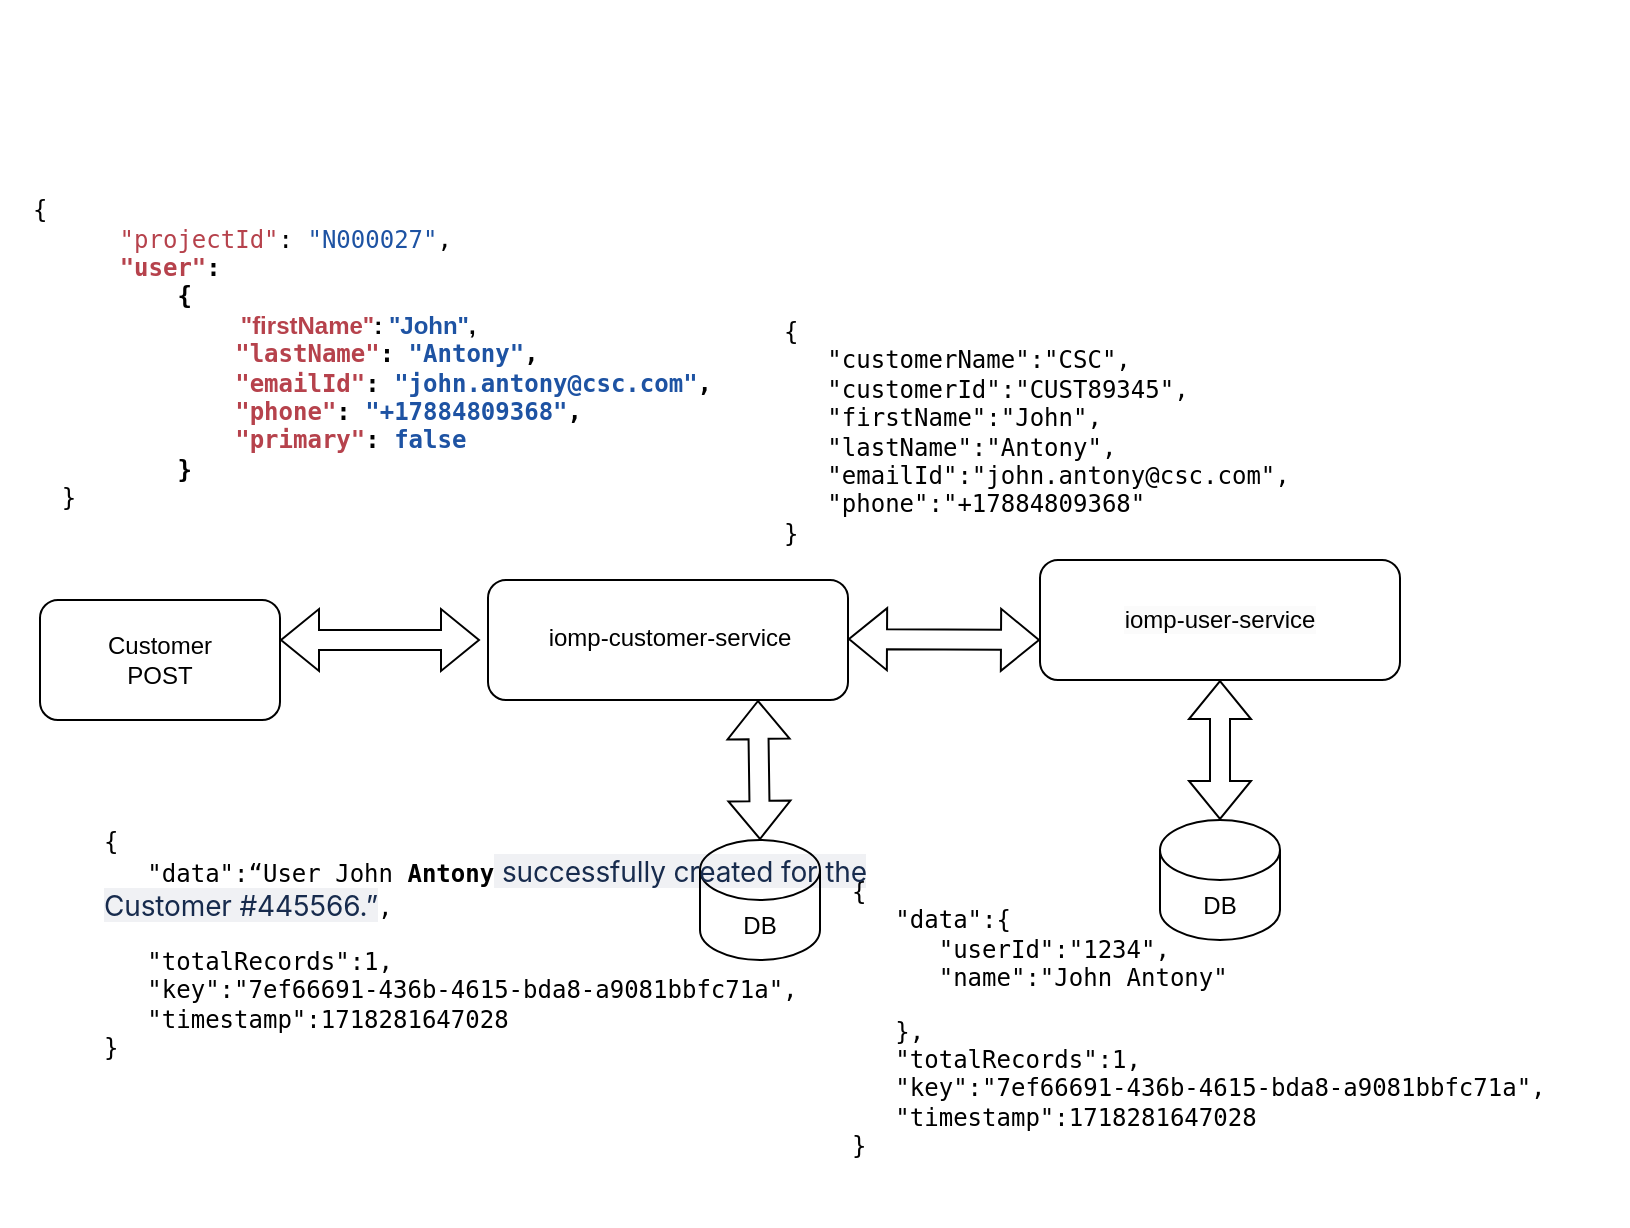 <mxfile version="24.6.4" type="github">
  <diagram name="Page-1" id="sAIJxbv4L5F3AIIXY-za">
    <mxGraphModel dx="1026" dy="573" grid="1" gridSize="10" guides="1" tooltips="1" connect="1" arrows="1" fold="1" page="1" pageScale="1" pageWidth="827" pageHeight="1169" math="0" shadow="0">
      <root>
        <mxCell id="0" />
        <mxCell id="1" parent="0" />
        <mxCell id="TNWHBnVi9d8Bc9AvcD78-1" value="&lt;div&gt;Customer&lt;/div&gt;&lt;div&gt;POST&lt;/div&gt;" style="rounded=1;whiteSpace=wrap;html=1;" vertex="1" parent="1">
          <mxGeometry x="100" y="300" width="120" height="60" as="geometry" />
        </mxCell>
        <mxCell id="TNWHBnVi9d8Bc9AvcD78-2" value="" style="rounded=1;whiteSpace=wrap;html=1;" vertex="1" parent="1">
          <mxGeometry x="324" y="290" width="180" height="60" as="geometry" />
        </mxCell>
        <mxCell id="TNWHBnVi9d8Bc9AvcD78-3" value="iomp-customer-service" style="text;html=1;align=center;verticalAlign=middle;whiteSpace=wrap;rounded=0;" vertex="1" parent="1">
          <mxGeometry x="350" y="307.5" width="130" height="22.5" as="geometry" />
        </mxCell>
        <mxCell id="TNWHBnVi9d8Bc9AvcD78-4" value="" style="shape=flexArrow;endArrow=classic;startArrow=classic;html=1;rounded=0;" edge="1" parent="1">
          <mxGeometry width="100" height="100" relative="1" as="geometry">
            <mxPoint x="220" y="320" as="sourcePoint" />
            <mxPoint x="320" y="320" as="targetPoint" />
          </mxGeometry>
        </mxCell>
        <mxCell id="TNWHBnVi9d8Bc9AvcD78-5" value="" style="shape=flexArrow;endArrow=classic;startArrow=classic;html=1;rounded=0;" edge="1" parent="1">
          <mxGeometry width="100" height="100" relative="1" as="geometry">
            <mxPoint x="504" y="319.5" as="sourcePoint" />
            <mxPoint x="600" y="320" as="targetPoint" />
          </mxGeometry>
        </mxCell>
        <mxCell id="TNWHBnVi9d8Bc9AvcD78-6" value="DB" style="shape=cylinder3;whiteSpace=wrap;html=1;boundedLbl=1;backgroundOutline=1;size=15;" vertex="1" parent="1">
          <mxGeometry x="430" y="420" width="60" height="60" as="geometry" />
        </mxCell>
        <mxCell id="TNWHBnVi9d8Bc9AvcD78-7" value="&lt;pre style=&quot;margin-top: 0px;&quot;&gt;&lt;pre&gt;&lt;pre&gt;&lt;pre&gt;&lt;span dir=&quot;ltr&quot; class=&quot;ui-provider a b c d e f g h i j k l m n o p q r s t u v w x y z ab ac ae af ag ah ai aj ak&quot;&gt;&lt;pre&gt;&lt;br&gt;&lt;/pre&gt;&lt;pre&gt;&lt;br&gt;&lt;/pre&gt;&lt;pre&gt;  &lt;/pre&gt;&lt;pre&gt;  {&lt;br&gt;&amp;nbsp;&amp;nbsp;&amp;nbsp;&amp;nbsp;&amp;nbsp;&amp;nbsp;&amp;nbsp; &lt;span style=&quot;color: rgb(182, 66, 76);&quot;&gt;&quot;projectId&quot;&lt;/span&gt;: &lt;span style=&quot;color: rgb(30, 83, 163);&quot;&gt;&quot;N000027&quot;&lt;/span&gt;,&lt;br&gt;&amp;nbsp;&amp;nbsp;&amp;nbsp;&amp;nbsp;&amp;nbsp;&amp;nbsp;&amp;nbsp;&lt;b&gt; &lt;span style=&quot;color: rgb(182, 66, 76);&quot;&gt;&quot;user&quot;&lt;/span&gt;: &lt;br&gt;&lt;/b&gt;&lt;b&gt;&amp;nbsp;&amp;nbsp;&amp;nbsp;&amp;nbsp;&amp;nbsp;&amp;nbsp;&amp;nbsp;&amp;nbsp;&amp;nbsp;&amp;nbsp;&amp;nbsp; {&lt;br&gt;&lt;/b&gt;&lt;b style=&quot;background-color: initial;&quot;&gt;&amp;nbsp;        &lt;/b&gt;&lt;b style=&quot;background-color: initial; font-family: Helvetica; white-space: normal;&quot;&gt; &amp;nbsp; &amp;nbsp; &amp;nbsp; &amp;nbsp; &amp;nbsp; &amp;nbsp; &amp;nbsp; &amp;nbsp;&lt;span style=&quot;color: rgb(182, 66, 76);&quot;&gt;&quot;firstName&quot;&lt;/span&gt;: &lt;span style=&quot;color: rgb(30, 83, 163);&quot;&gt;&quot;John&quot;&lt;/span&gt;,&lt;br&gt;&lt;/b&gt;&lt;b&gt;&amp;nbsp;&amp;nbsp;&amp;nbsp;&amp;nbsp;&amp;nbsp;&amp;nbsp;&amp;nbsp;&amp;nbsp;&amp;nbsp;&amp;nbsp;&amp;nbsp;&amp;nbsp;&amp;nbsp;&amp;nbsp;&amp;nbsp; &lt;span style=&quot;color: rgb(182, 66, 76);&quot;&gt;&quot;lastName&quot;&lt;/span&gt;: &lt;span style=&quot;color: rgb(30, 83, 163);&quot;&gt;&quot;Antony&quot;&lt;/span&gt;,&lt;br&gt;&lt;/b&gt;&lt;b&gt;&amp;nbsp;&amp;nbsp;&amp;nbsp;&amp;nbsp;&amp;nbsp;&amp;nbsp;&amp;nbsp;&amp;nbsp;&amp;nbsp;&amp;nbsp;&amp;nbsp;&amp;nbsp;&amp;nbsp;&amp;nbsp;&amp;nbsp; &lt;span style=&quot;color: rgb(182, 66, 76);&quot;&gt;&quot;emailId&quot;&lt;/span&gt;: &lt;span style=&quot;color: rgb(30, 83, 163);&quot;&gt;&quot;john.antony@csc.com&quot;&lt;/span&gt;,&lt;br&gt;&lt;/b&gt;&lt;b&gt;&amp;nbsp;&amp;nbsp;&amp;nbsp;&amp;nbsp;&amp;nbsp;&amp;nbsp;&amp;nbsp;&amp;nbsp;&amp;nbsp;&amp;nbsp;&amp;nbsp;&amp;nbsp;&amp;nbsp;&amp;nbsp;&amp;nbsp; &lt;span style=&quot;color: rgb(182, 66, 76);&quot;&gt;&quot;phone&quot;&lt;/span&gt;: &lt;span style=&quot;color: rgb(30, 83, 163);&quot;&gt;&quot;+17884809368&quot;&lt;/span&gt;,&lt;br&gt;&lt;/b&gt;&lt;b&gt;&amp;nbsp;&amp;nbsp;&amp;nbsp;&amp;nbsp;&amp;nbsp;&amp;nbsp;&amp;nbsp;&amp;nbsp;&amp;nbsp;&amp;nbsp;&amp;nbsp;&amp;nbsp;&amp;nbsp;&amp;nbsp;&amp;nbsp; &lt;span style=&quot;color: rgb(182, 66, 76);&quot;&gt;&quot;primary&quot;&lt;/span&gt;: &lt;span style=&quot;color: rgb(30, 83, 163);&quot;&gt;false&lt;br&gt;&lt;/span&gt;&lt;/b&gt;&lt;b&gt;&amp;nbsp;&amp;nbsp;&amp;nbsp;&amp;nbsp;&amp;nbsp;&amp;nbsp;&amp;nbsp;&amp;nbsp;&amp;nbsp;&amp;nbsp;&amp;nbsp; }&lt;/b&gt;&lt;br&gt;&amp;nbsp;&amp;nbsp;&amp;nbsp; }&lt;/pre&gt;&lt;/span&gt;&lt;/pre&gt;&lt;/pre&gt;&lt;/pre&gt;&lt;/pre&gt;" style="text;html=1;whiteSpace=wrap;overflow=hidden;rounded=0;align=left;" vertex="1" parent="1">
          <mxGeometry x="80" width="360" height="290" as="geometry" />
        </mxCell>
        <mxCell id="TNWHBnVi9d8Bc9AvcD78-8" value="&lt;span style=&quot;color: rgb(0, 0, 0); font-family: Helvetica; font-size: 12px; font-style: normal; font-variant-ligatures: normal; font-variant-caps: normal; font-weight: 400; letter-spacing: normal; orphans: 2; text-align: center; text-indent: 0px; text-transform: none; widows: 2; word-spacing: 0px; -webkit-text-stroke-width: 0px; white-space: normal; background-color: rgb(251, 251, 251); text-decoration-thickness: initial; text-decoration-style: initial; text-decoration-color: initial; display: inline !important; float: none;&quot;&gt;iomp-user-service&lt;/span&gt;" style="rounded=1;whiteSpace=wrap;html=1;" vertex="1" parent="1">
          <mxGeometry x="600" y="280" width="180" height="60" as="geometry" />
        </mxCell>
        <mxCell id="TNWHBnVi9d8Bc9AvcD78-9" value="DB" style="shape=cylinder3;whiteSpace=wrap;html=1;boundedLbl=1;backgroundOutline=1;size=15;" vertex="1" parent="1">
          <mxGeometry x="660" y="410" width="60" height="60" as="geometry" />
        </mxCell>
        <mxCell id="TNWHBnVi9d8Bc9AvcD78-10" value="" style="shape=flexArrow;endArrow=classic;startArrow=classic;html=1;rounded=0;entryX=0.75;entryY=1;entryDx=0;entryDy=0;exitX=0.5;exitY=0;exitDx=0;exitDy=0;exitPerimeter=0;" edge="1" parent="1" source="TNWHBnVi9d8Bc9AvcD78-6" target="TNWHBnVi9d8Bc9AvcD78-2">
          <mxGeometry width="100" height="100" relative="1" as="geometry">
            <mxPoint x="450" y="390" as="sourcePoint" />
            <mxPoint x="550" y="290" as="targetPoint" />
          </mxGeometry>
        </mxCell>
        <mxCell id="TNWHBnVi9d8Bc9AvcD78-11" value="" style="shape=flexArrow;endArrow=classic;startArrow=classic;html=1;rounded=0;exitX=0.5;exitY=0;exitDx=0;exitDy=0;exitPerimeter=0;entryX=0.5;entryY=1;entryDx=0;entryDy=0;" edge="1" parent="1" source="TNWHBnVi9d8Bc9AvcD78-9" target="TNWHBnVi9d8Bc9AvcD78-8">
          <mxGeometry width="100" height="100" relative="1" as="geometry">
            <mxPoint x="470" y="430" as="sourcePoint" />
            <mxPoint x="550" y="370" as="targetPoint" />
          </mxGeometry>
        </mxCell>
        <mxCell id="TNWHBnVi9d8Bc9AvcD78-12" value="&lt;pre style=&quot;margin-top: 0px;&quot;&gt;&lt;pre&gt;&lt;pre&gt;&lt;pre&gt;&lt;span dir=&quot;ltr&quot; class=&quot;ui-provider a b c d e f g h i j k l m n o p q r s t u v w x y z ab ac ae af ag ah ai aj ak&quot;&gt;&lt;blockquote&gt;{&lt;br&gt;   &quot;customerName&quot;:&quot;CSC&quot;,&lt;br&gt;   &quot;customerId&quot;:&quot;CUST89345&quot;,&lt;br&gt;   &quot;firstName&quot;:&quot;John&quot;,&lt;br&gt;   &quot;lastName&quot;:&quot;Antony&quot;,&lt;br&gt;   &quot;emailId&quot;:&quot;john.antony@csc.com&quot;,&lt;br&gt;   &quot;phone&quot;:&quot;+17884809368&quot;&lt;br&gt;}&lt;br&gt;&lt;/blockquote&gt;&lt;/span&gt;&lt;/pre&gt;&lt;/pre&gt;&lt;/pre&gt;&lt;/pre&gt;" style="text;html=1;whiteSpace=wrap;overflow=hidden;rounded=0;align=left;" vertex="1" parent="1">
          <mxGeometry x="430" y="140" width="420" height="180" as="geometry" />
        </mxCell>
        <mxCell id="TNWHBnVi9d8Bc9AvcD78-13" value="&lt;pre style=&quot;margin-top: 0px;&quot;&gt;&lt;pre&gt;&lt;pre&gt;&lt;pre&gt;&lt;span dir=&quot;ltr&quot; class=&quot;ui-provider a b c d e f g h i j k l m n o p q r s t u v w x y z ab ac ae af ag ah ai aj ak&quot;&gt;&lt;pre&gt;{&lt;br&gt;   &quot;data&quot;:{&lt;br&gt;      &quot;userId&quot;:&quot;1234&quot;,&lt;br&gt;      &quot;name&quot;:&quot;John Antony&quot;&lt;/pre&gt;&lt;pre&gt;   },&lt;br&gt;   &quot;totalRecords&quot;:1,&lt;br&gt;   &quot;key&quot;:&quot;7ef66691-436b-4615-bda8-a9081bbfc71a&quot;,&lt;br&gt;   &quot;timestamp&quot;:1718281647028&lt;br&gt;}&lt;br&gt;&lt;/pre&gt;&lt;/span&gt;&lt;/pre&gt;&lt;/pre&gt;&lt;/pre&gt;&lt;/pre&gt;" style="text;html=1;whiteSpace=wrap;overflow=hidden;rounded=0;align=left;" vertex="1" parent="1">
          <mxGeometry x="504" y="420" width="390" height="190" as="geometry" />
        </mxCell>
        <mxCell id="TNWHBnVi9d8Bc9AvcD78-14" value="&lt;pre style=&quot;margin-top: 0px;&quot;&gt;&lt;pre&gt;&lt;pre&gt;&lt;pre&gt;&lt;span dir=&quot;ltr&quot; class=&quot;ui-provider a b c d e f g h i j k l m n o p q r s t u v w x y z ab ac ae af ag ah ai aj ak&quot;&gt;&lt;pre&gt;{&lt;br&gt;   &quot;data&quot;:“User John&lt;b&gt; Antony&lt;/b&gt;&lt;span style=&quot;white-space: normal; color: rgb(23, 43, 77); font-family: -apple-system, &amp;quot;system-ui&amp;quot;, &amp;quot;Segoe UI&amp;quot;, Roboto, Oxygen, Ubuntu, &amp;quot;Fira Sans&amp;quot;, &amp;quot;Droid Sans&amp;quot;, &amp;quot;Helvetica Neue&amp;quot;, sans-serif; font-size: 14px; letter-spacing: -0.07px; background-color: rgba(9, 30, 66, 0.06);&quot;&gt;&amp;nbsp;successfully created for the Customer #445566.”&lt;/span&gt;,&lt;/pre&gt;&lt;pre&gt;   &quot;totalRecords&quot;:1,&lt;br&gt;   &quot;key&quot;:&quot;7ef66691-436b-4615-bda8-a9081bbfc71a&quot;,&lt;br&gt;   &quot;timestamp&quot;:1718281647028&lt;br&gt;}&lt;br&gt;&lt;/pre&gt;&lt;/span&gt;&lt;/pre&gt;&lt;/pre&gt;&lt;/pre&gt;&lt;/pre&gt;" style="text;html=1;whiteSpace=wrap;overflow=hidden;rounded=0;align=left;" vertex="1" parent="1">
          <mxGeometry x="130" y="395" width="390" height="190" as="geometry" />
        </mxCell>
      </root>
    </mxGraphModel>
  </diagram>
</mxfile>
